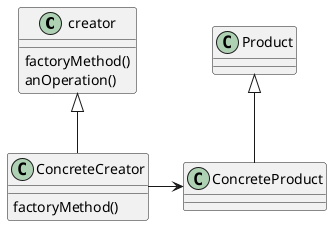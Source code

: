 @startuml

class creator {
  factoryMethod()
  anOperation()
}

creator <|-- ConcreteCreator

class ConcreteCreator {
  factoryMethod()
}

class Product {

}

Product <|-- ConcreteProduct

class ConcreteProduct {

}

ConcreteCreator -> ConcreteProduct

@enduml
